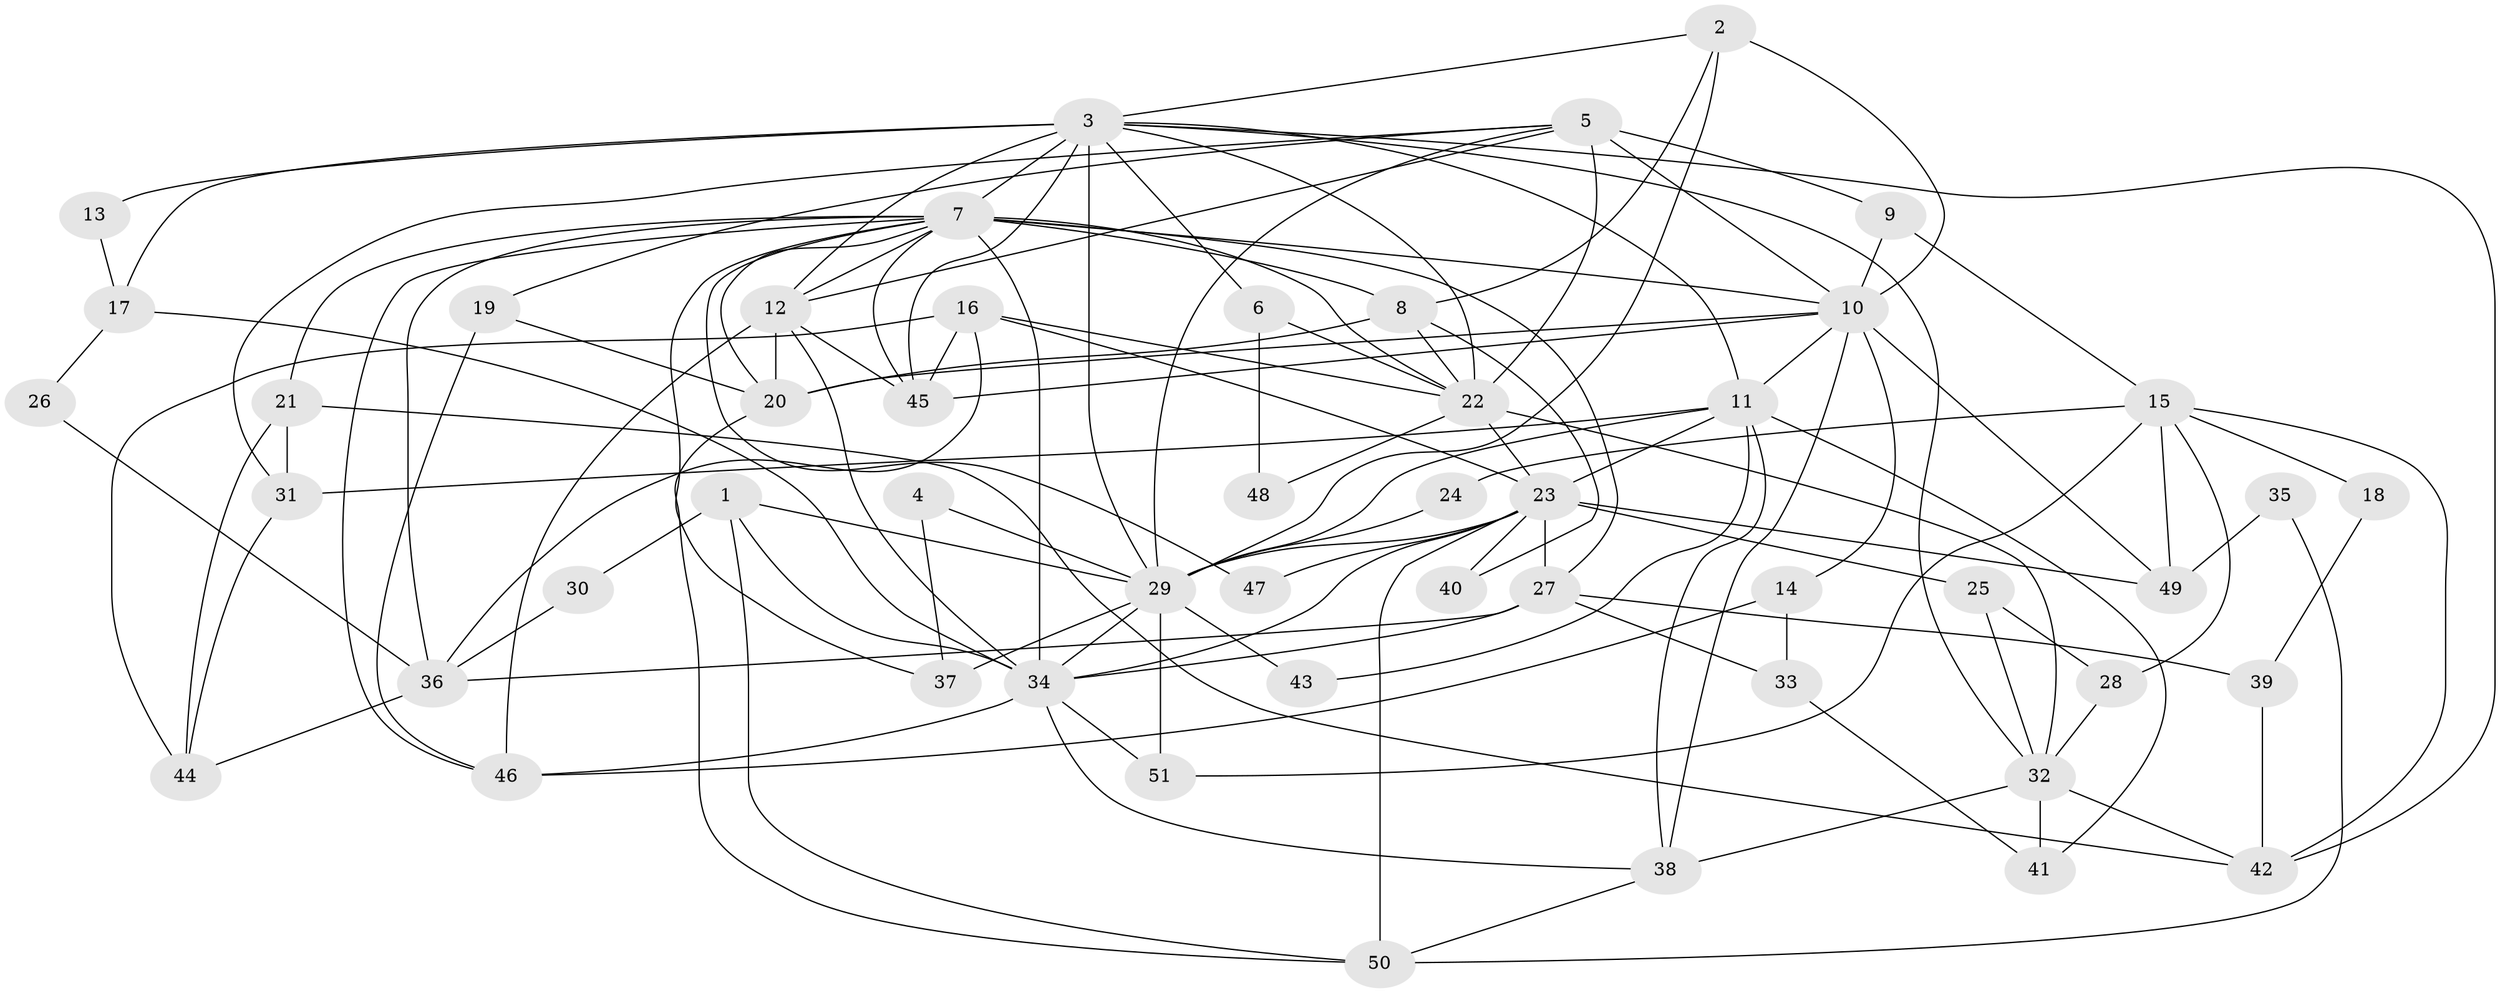 // original degree distribution, {4: 0.29411764705882354, 7: 0.049019607843137254, 2: 0.16666666666666666, 3: 0.20588235294117646, 5: 0.17647058823529413, 6: 0.10784313725490197}
// Generated by graph-tools (version 1.1) at 2025/36/03/09/25 02:36:12]
// undirected, 51 vertices, 125 edges
graph export_dot {
graph [start="1"]
  node [color=gray90,style=filled];
  1;
  2;
  3;
  4;
  5;
  6;
  7;
  8;
  9;
  10;
  11;
  12;
  13;
  14;
  15;
  16;
  17;
  18;
  19;
  20;
  21;
  22;
  23;
  24;
  25;
  26;
  27;
  28;
  29;
  30;
  31;
  32;
  33;
  34;
  35;
  36;
  37;
  38;
  39;
  40;
  41;
  42;
  43;
  44;
  45;
  46;
  47;
  48;
  49;
  50;
  51;
  1 -- 29 [weight=1.0];
  1 -- 30 [weight=1.0];
  1 -- 34 [weight=1.0];
  1 -- 50 [weight=1.0];
  2 -- 3 [weight=1.0];
  2 -- 8 [weight=1.0];
  2 -- 10 [weight=1.0];
  2 -- 29 [weight=1.0];
  3 -- 6 [weight=1.0];
  3 -- 7 [weight=3.0];
  3 -- 11 [weight=1.0];
  3 -- 12 [weight=1.0];
  3 -- 13 [weight=1.0];
  3 -- 17 [weight=1.0];
  3 -- 22 [weight=2.0];
  3 -- 29 [weight=4.0];
  3 -- 32 [weight=1.0];
  3 -- 42 [weight=1.0];
  3 -- 45 [weight=1.0];
  4 -- 29 [weight=1.0];
  4 -- 37 [weight=1.0];
  5 -- 9 [weight=1.0];
  5 -- 10 [weight=1.0];
  5 -- 12 [weight=1.0];
  5 -- 19 [weight=1.0];
  5 -- 22 [weight=2.0];
  5 -- 29 [weight=1.0];
  5 -- 31 [weight=1.0];
  6 -- 22 [weight=1.0];
  6 -- 48 [weight=1.0];
  7 -- 8 [weight=2.0];
  7 -- 10 [weight=1.0];
  7 -- 12 [weight=1.0];
  7 -- 20 [weight=1.0];
  7 -- 21 [weight=1.0];
  7 -- 22 [weight=2.0];
  7 -- 27 [weight=2.0];
  7 -- 34 [weight=1.0];
  7 -- 36 [weight=1.0];
  7 -- 37 [weight=1.0];
  7 -- 45 [weight=1.0];
  7 -- 46 [weight=1.0];
  7 -- 47 [weight=1.0];
  8 -- 20 [weight=1.0];
  8 -- 22 [weight=1.0];
  8 -- 40 [weight=2.0];
  9 -- 10 [weight=1.0];
  9 -- 15 [weight=1.0];
  10 -- 11 [weight=1.0];
  10 -- 14 [weight=1.0];
  10 -- 20 [weight=1.0];
  10 -- 38 [weight=1.0];
  10 -- 45 [weight=1.0];
  10 -- 49 [weight=1.0];
  11 -- 23 [weight=2.0];
  11 -- 29 [weight=1.0];
  11 -- 31 [weight=1.0];
  11 -- 38 [weight=1.0];
  11 -- 41 [weight=1.0];
  11 -- 43 [weight=1.0];
  12 -- 20 [weight=3.0];
  12 -- 34 [weight=2.0];
  12 -- 45 [weight=1.0];
  12 -- 46 [weight=2.0];
  13 -- 17 [weight=1.0];
  14 -- 33 [weight=1.0];
  14 -- 46 [weight=1.0];
  15 -- 18 [weight=1.0];
  15 -- 24 [weight=1.0];
  15 -- 28 [weight=1.0];
  15 -- 42 [weight=1.0];
  15 -- 49 [weight=1.0];
  15 -- 51 [weight=1.0];
  16 -- 22 [weight=1.0];
  16 -- 23 [weight=1.0];
  16 -- 36 [weight=1.0];
  16 -- 44 [weight=1.0];
  16 -- 45 [weight=1.0];
  17 -- 26 [weight=1.0];
  17 -- 34 [weight=1.0];
  18 -- 39 [weight=1.0];
  19 -- 20 [weight=1.0];
  19 -- 46 [weight=1.0];
  20 -- 50 [weight=1.0];
  21 -- 31 [weight=1.0];
  21 -- 42 [weight=1.0];
  21 -- 44 [weight=1.0];
  22 -- 23 [weight=2.0];
  22 -- 32 [weight=2.0];
  22 -- 48 [weight=1.0];
  23 -- 25 [weight=1.0];
  23 -- 27 [weight=2.0];
  23 -- 29 [weight=1.0];
  23 -- 34 [weight=1.0];
  23 -- 40 [weight=2.0];
  23 -- 47 [weight=1.0];
  23 -- 49 [weight=1.0];
  23 -- 50 [weight=1.0];
  24 -- 29 [weight=1.0];
  25 -- 28 [weight=1.0];
  25 -- 32 [weight=1.0];
  26 -- 36 [weight=1.0];
  27 -- 33 [weight=1.0];
  27 -- 34 [weight=1.0];
  27 -- 36 [weight=1.0];
  27 -- 39 [weight=1.0];
  28 -- 32 [weight=2.0];
  29 -- 34 [weight=1.0];
  29 -- 37 [weight=2.0];
  29 -- 43 [weight=1.0];
  29 -- 51 [weight=1.0];
  30 -- 36 [weight=1.0];
  31 -- 44 [weight=1.0];
  32 -- 38 [weight=2.0];
  32 -- 41 [weight=1.0];
  32 -- 42 [weight=1.0];
  33 -- 41 [weight=1.0];
  34 -- 38 [weight=1.0];
  34 -- 46 [weight=1.0];
  34 -- 51 [weight=1.0];
  35 -- 49 [weight=1.0];
  35 -- 50 [weight=1.0];
  36 -- 44 [weight=1.0];
  38 -- 50 [weight=1.0];
  39 -- 42 [weight=1.0];
}
